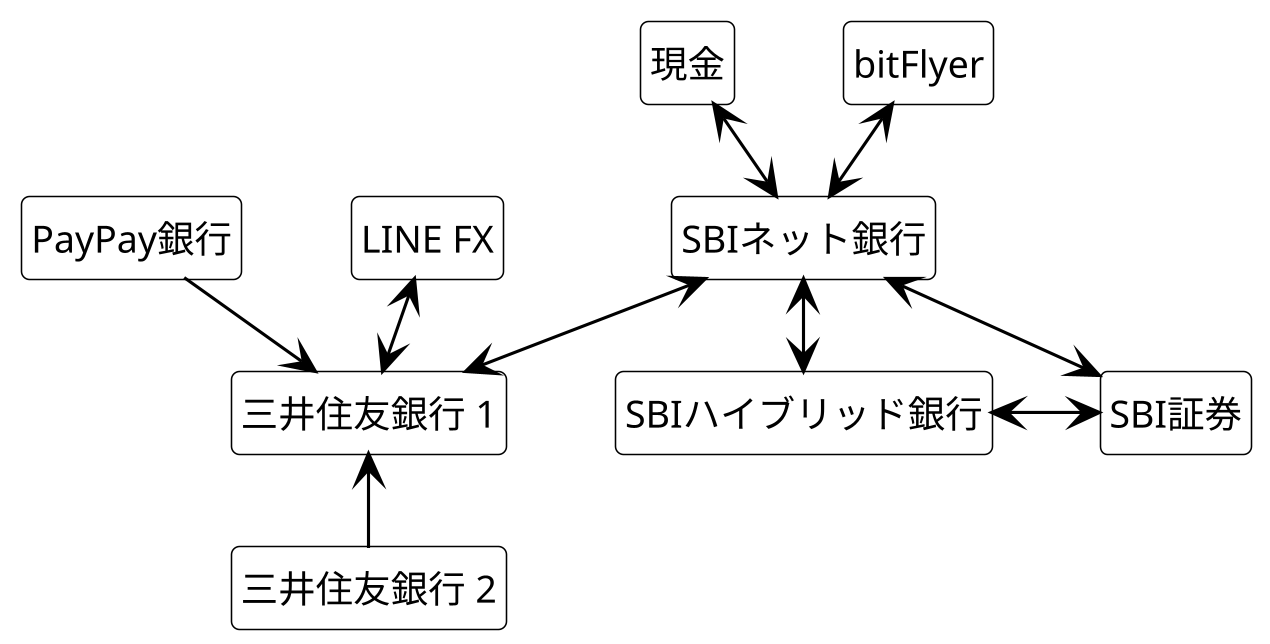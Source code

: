 @startuml

hide circle
hide empty fields
hide empty methods

skinparam class {
    backGroundColor white
    borderColor black
    arrowColor black
}

skinparam {
    shadowing false
    ranksep 30
    dpi 300
    arrowThickness 1
    defaultFontSize 12
    arrowFontSize 8
}

skinparam class {
    backGroundColor white
}

class "現金" as cash

class "三井住友銀行 1" as smbc1
class "三井住友銀行 2" as smbc2

class "SBIネット銀行" as sbinetbank
class "SBIハイブリッド銀行" as sbihybrid
class "SBI証券" as sbisec

class "PayPay銀行" as paypaybank

class "bitFlyer" as bitflyer

class "LINE FX" as linefx

cash <--> sbinetbank
sbinetbank <--> smbc1

smbc2 -u-> smbc1

paypaybank --> smbc1

sbinetbank <--> sbisec
sbihybrid <-> sbisec
sbinetbank <--> sbihybrid

bitflyer <--> sbinetbank

linefx <--> smbc1

@enduml
